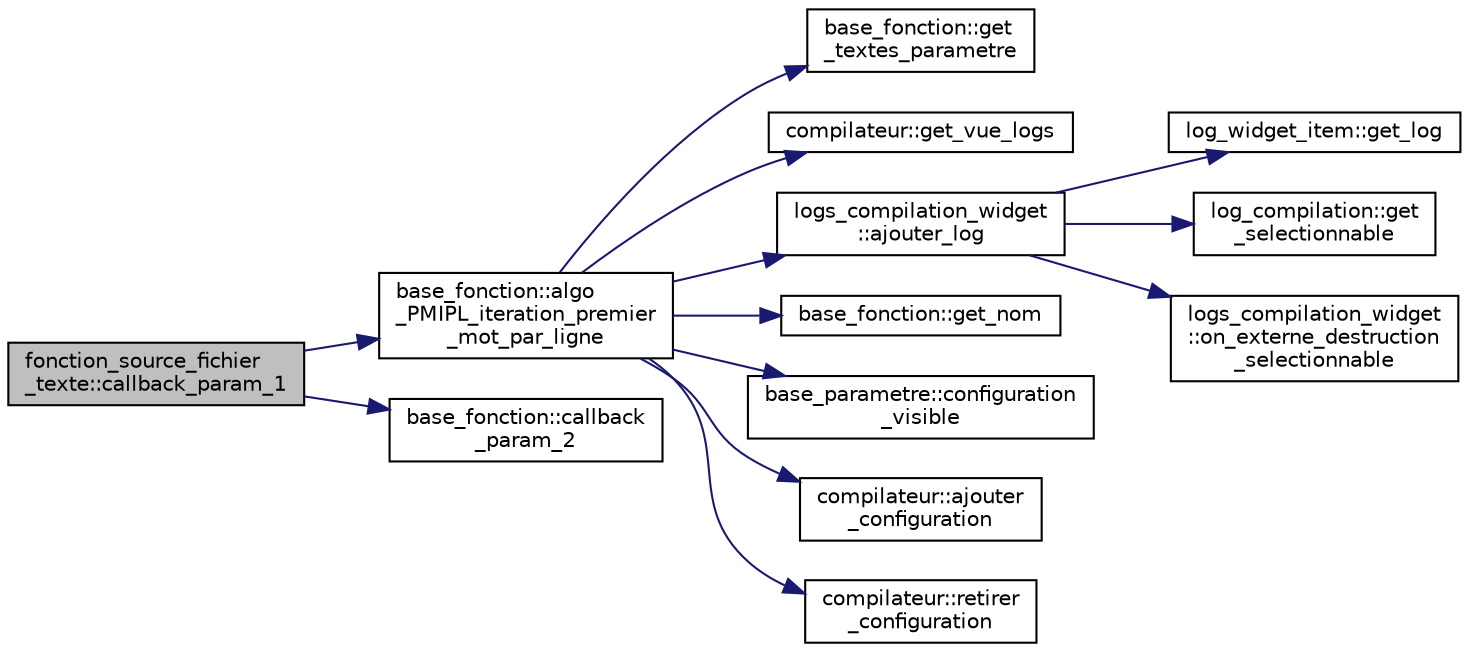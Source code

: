 digraph "fonction_source_fichier_texte::callback_param_1"
{
  edge [fontname="Helvetica",fontsize="10",labelfontname="Helvetica",labelfontsize="10"];
  node [fontname="Helvetica",fontsize="10",shape=record];
  rankdir="LR";
  Node8 [label="fonction_source_fichier\l_texte::callback_param_1",height=0.2,width=0.4,color="black", fillcolor="grey75", style="filled", fontcolor="black"];
  Node8 -> Node9 [color="midnightblue",fontsize="10",style="solid",fontname="Helvetica"];
  Node9 [label="base_fonction::algo\l_PMIPL_iteration_premier\l_mot_par_ligne",height=0.2,width=0.4,color="black", fillcolor="white", style="filled",URL="$classbase__fonction.html#acd1952a5fbdbf240c596a53591948260",tooltip="Algorithme d&#39;exécution selon un parametre donné dans le cas : premier mot, itération de chaque ligne..."];
  Node9 -> Node10 [color="midnightblue",fontsize="10",style="solid",fontname="Helvetica"];
  Node10 [label="base_fonction::get\l_textes_parametre",height=0.2,width=0.4,color="black", fillcolor="white", style="filled",URL="$classbase__fonction.html#ab3e88cf042d00d3aaa21e6cdbe8dcadd"];
  Node9 -> Node11 [color="midnightblue",fontsize="10",style="solid",fontname="Helvetica"];
  Node11 [label="compilateur::get_vue_logs",height=0.2,width=0.4,color="black", fillcolor="white", style="filled",URL="$classcompilateur.html#a082b5dae21b0b539a159e180164a5f7c",tooltip="Accesseur du widget de la vue des logs. "];
  Node9 -> Node12 [color="midnightblue",fontsize="10",style="solid",fontname="Helvetica"];
  Node12 [label="logs_compilation_widget\l::ajouter_log",height=0.2,width=0.4,color="black", fillcolor="white", style="filled",URL="$classlogs__compilation__widget.html#a51fcc25d77ca9beafc2721d9c84f07a7"];
  Node12 -> Node13 [color="midnightblue",fontsize="10",style="solid",fontname="Helvetica"];
  Node13 [label="log_widget_item::get_log",height=0.2,width=0.4,color="black", fillcolor="white", style="filled",URL="$classlog__widget__item.html#a50885aa7f8b31392370fe1dafe982a62"];
  Node12 -> Node14 [color="midnightblue",fontsize="10",style="solid",fontname="Helvetica"];
  Node14 [label="log_compilation::get\l_selectionnable",height=0.2,width=0.4,color="black", fillcolor="white", style="filled",URL="$classlog__compilation.html#a33648aa43d6eac93335fbf032c581f67",tooltip="Accesseur de l&#39;objet associé. "];
  Node12 -> Node15 [color="midnightblue",fontsize="10",style="solid",fontname="Helvetica"];
  Node15 [label="logs_compilation_widget\l::on_externe_destruction\l_selectionnable",height=0.2,width=0.4,color="black", fillcolor="white", style="filled",URL="$classlogs__compilation__widget.html#aa1e59554cb81d84ad0cd4245b166b2df"];
  Node9 -> Node16 [color="midnightblue",fontsize="10",style="solid",fontname="Helvetica"];
  Node16 [label="base_fonction::get_nom",height=0.2,width=0.4,color="black", fillcolor="white", style="filled",URL="$classbase__fonction.html#aa184addbc0e71b3fd255b2f0b9e7c99e",tooltip="Retourne le nom de la fonction. "];
  Node9 -> Node17 [color="midnightblue",fontsize="10",style="solid",fontname="Helvetica"];
  Node17 [label="base_parametre::configuration\l_visible",height=0.2,width=0.4,color="black", fillcolor="white", style="filled",URL="$classbase__parametre.html#a76d6b70f40b18a33f0b0a56e85782a8d"];
  Node9 -> Node18 [color="midnightblue",fontsize="10",style="solid",fontname="Helvetica"];
  Node18 [label="compilateur::ajouter\l_configuration",height=0.2,width=0.4,color="black", fillcolor="white", style="filled",URL="$classcompilateur.html#accedd70b3a5d0cec2ce83fee43a7f160",tooltip="Ajoute une configuration à un couple (fonction, parametre). "];
  Node9 -> Node19 [color="midnightblue",fontsize="10",style="solid",fontname="Helvetica"];
  Node19 [label="compilateur::retirer\l_configuration",height=0.2,width=0.4,color="black", fillcolor="white", style="filled",URL="$classcompilateur.html#a3a044cc8ed2205d842ed8adadf090179",tooltip="Efface la configuration d&#39;un couple (fonction/parametre). "];
  Node8 -> Node20 [color="midnightblue",fontsize="10",style="solid",fontname="Helvetica"];
  Node20 [label="base_fonction::callback\l_param_2",height=0.2,width=0.4,color="black", fillcolor="white", style="filled",URL="$classbase__fonction.html#af18e0e95f95173ebba425bc282faf4e4"];
}
